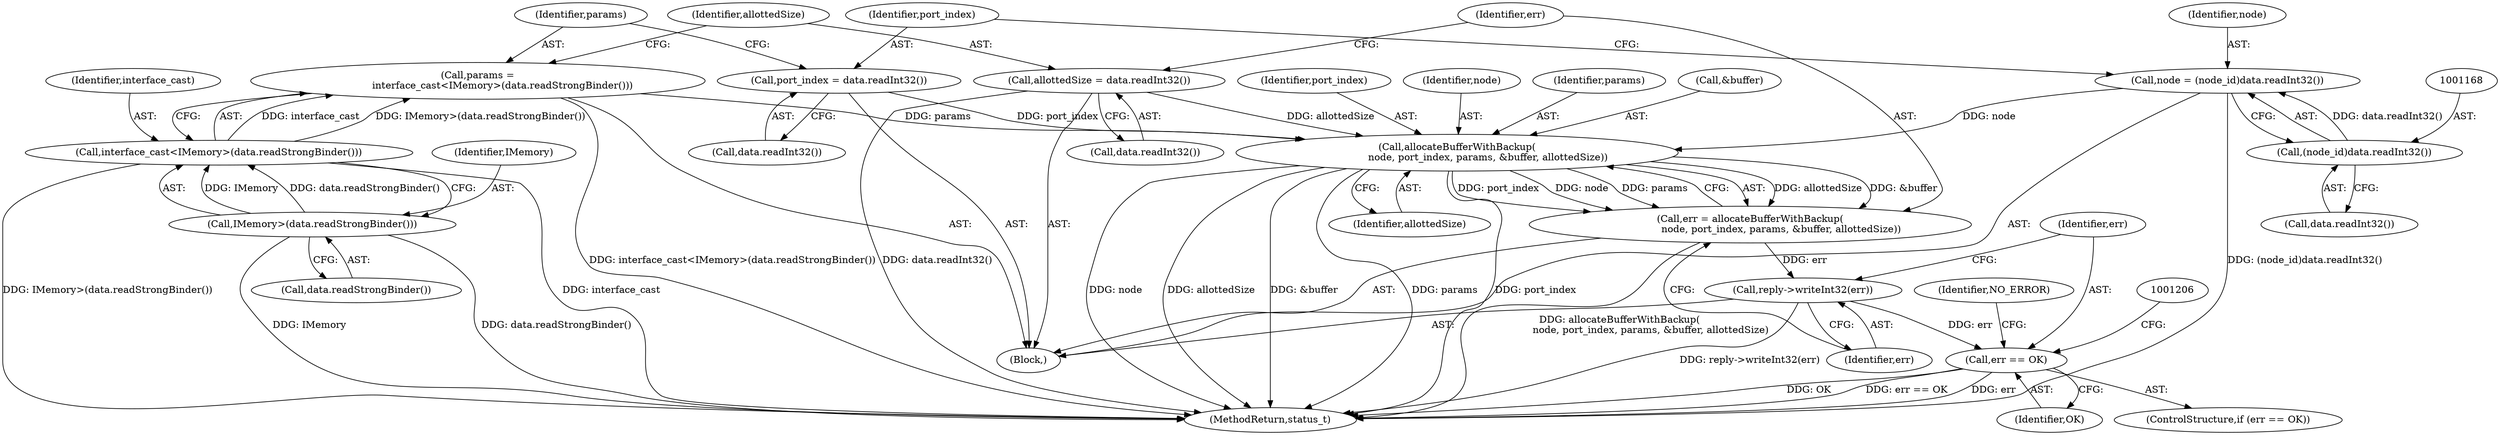 digraph "0_Android_db829699d3293f254a7387894303451a91278986@API" {
"1001190" [label="(Call,allocateBufferWithBackup(\n                    node, port_index, params, &buffer, allottedSize))"];
"1001165" [label="(Call,node = (node_id)data.readInt32())"];
"1001167" [label="(Call,(node_id)data.readInt32())"];
"1001171" [label="(Call,port_index = data.readInt32())"];
"1001175" [label="(Call,params =\n                interface_cast<IMemory>(data.readStrongBinder()))"];
"1001177" [label="(Call,interface_cast<IMemory>(data.readStrongBinder()))"];
"1001179" [label="(Call,IMemory>(data.readStrongBinder()))"];
"1001183" [label="(Call,allottedSize = data.readInt32())"];
"1001188" [label="(Call,err = allocateBufferWithBackup(\n                    node, port_index, params, &buffer, allottedSize))"];
"1001197" [label="(Call,reply->writeInt32(err))"];
"1001200" [label="(Call,err == OK)"];
"1001364" [label="(MethodReturn,status_t)"];
"1001177" [label="(Call,interface_cast<IMemory>(data.readStrongBinder()))"];
"1001192" [label="(Identifier,port_index)"];
"1001191" [label="(Identifier,node)"];
"1001180" [label="(Identifier,IMemory)"];
"1001159" [label="(Block,)"];
"1001175" [label="(Call,params =\n                interface_cast<IMemory>(data.readStrongBinder()))"];
"1001165" [label="(Call,node = (node_id)data.readInt32())"];
"1001197" [label="(Call,reply->writeInt32(err))"];
"1001209" [label="(Identifier,NO_ERROR)"];
"1001185" [label="(Call,data.readInt32())"];
"1001167" [label="(Call,(node_id)data.readInt32())"];
"1001181" [label="(Call,data.readStrongBinder())"];
"1001176" [label="(Identifier,params)"];
"1001178" [label="(Identifier,interface_cast)"];
"1001199" [label="(ControlStructure,if (err == OK))"];
"1001173" [label="(Call,data.readInt32())"];
"1001201" [label="(Identifier,err)"];
"1001189" [label="(Identifier,err)"];
"1001202" [label="(Identifier,OK)"];
"1001190" [label="(Call,allocateBufferWithBackup(\n                    node, port_index, params, &buffer, allottedSize))"];
"1001171" [label="(Call,port_index = data.readInt32())"];
"1001183" [label="(Call,allottedSize = data.readInt32())"];
"1001169" [label="(Call,data.readInt32())"];
"1001198" [label="(Identifier,err)"];
"1001172" [label="(Identifier,port_index)"];
"1001193" [label="(Identifier,params)"];
"1001166" [label="(Identifier,node)"];
"1001188" [label="(Call,err = allocateBufferWithBackup(\n                    node, port_index, params, &buffer, allottedSize))"];
"1001179" [label="(Call,IMemory>(data.readStrongBinder()))"];
"1001200" [label="(Call,err == OK)"];
"1001184" [label="(Identifier,allottedSize)"];
"1001196" [label="(Identifier,allottedSize)"];
"1001194" [label="(Call,&buffer)"];
"1001190" -> "1001188"  [label="AST: "];
"1001190" -> "1001196"  [label="CFG: "];
"1001191" -> "1001190"  [label="AST: "];
"1001192" -> "1001190"  [label="AST: "];
"1001193" -> "1001190"  [label="AST: "];
"1001194" -> "1001190"  [label="AST: "];
"1001196" -> "1001190"  [label="AST: "];
"1001188" -> "1001190"  [label="CFG: "];
"1001190" -> "1001364"  [label="DDG: port_index"];
"1001190" -> "1001364"  [label="DDG: node"];
"1001190" -> "1001364"  [label="DDG: allottedSize"];
"1001190" -> "1001364"  [label="DDG: &buffer"];
"1001190" -> "1001364"  [label="DDG: params"];
"1001190" -> "1001188"  [label="DDG: allottedSize"];
"1001190" -> "1001188"  [label="DDG: &buffer"];
"1001190" -> "1001188"  [label="DDG: port_index"];
"1001190" -> "1001188"  [label="DDG: node"];
"1001190" -> "1001188"  [label="DDG: params"];
"1001165" -> "1001190"  [label="DDG: node"];
"1001171" -> "1001190"  [label="DDG: port_index"];
"1001175" -> "1001190"  [label="DDG: params"];
"1001183" -> "1001190"  [label="DDG: allottedSize"];
"1001165" -> "1001159"  [label="AST: "];
"1001165" -> "1001167"  [label="CFG: "];
"1001166" -> "1001165"  [label="AST: "];
"1001167" -> "1001165"  [label="AST: "];
"1001172" -> "1001165"  [label="CFG: "];
"1001165" -> "1001364"  [label="DDG: (node_id)data.readInt32()"];
"1001167" -> "1001165"  [label="DDG: data.readInt32()"];
"1001167" -> "1001169"  [label="CFG: "];
"1001168" -> "1001167"  [label="AST: "];
"1001169" -> "1001167"  [label="AST: "];
"1001171" -> "1001159"  [label="AST: "];
"1001171" -> "1001173"  [label="CFG: "];
"1001172" -> "1001171"  [label="AST: "];
"1001173" -> "1001171"  [label="AST: "];
"1001176" -> "1001171"  [label="CFG: "];
"1001175" -> "1001159"  [label="AST: "];
"1001175" -> "1001177"  [label="CFG: "];
"1001176" -> "1001175"  [label="AST: "];
"1001177" -> "1001175"  [label="AST: "];
"1001184" -> "1001175"  [label="CFG: "];
"1001175" -> "1001364"  [label="DDG: interface_cast<IMemory>(data.readStrongBinder())"];
"1001177" -> "1001175"  [label="DDG: interface_cast"];
"1001177" -> "1001175"  [label="DDG: IMemory>(data.readStrongBinder())"];
"1001177" -> "1001179"  [label="CFG: "];
"1001178" -> "1001177"  [label="AST: "];
"1001179" -> "1001177"  [label="AST: "];
"1001177" -> "1001364"  [label="DDG: IMemory>(data.readStrongBinder())"];
"1001177" -> "1001364"  [label="DDG: interface_cast"];
"1001179" -> "1001177"  [label="DDG: IMemory"];
"1001179" -> "1001177"  [label="DDG: data.readStrongBinder()"];
"1001179" -> "1001181"  [label="CFG: "];
"1001180" -> "1001179"  [label="AST: "];
"1001181" -> "1001179"  [label="AST: "];
"1001179" -> "1001364"  [label="DDG: data.readStrongBinder()"];
"1001179" -> "1001364"  [label="DDG: IMemory"];
"1001183" -> "1001159"  [label="AST: "];
"1001183" -> "1001185"  [label="CFG: "];
"1001184" -> "1001183"  [label="AST: "];
"1001185" -> "1001183"  [label="AST: "];
"1001189" -> "1001183"  [label="CFG: "];
"1001183" -> "1001364"  [label="DDG: data.readInt32()"];
"1001188" -> "1001159"  [label="AST: "];
"1001189" -> "1001188"  [label="AST: "];
"1001198" -> "1001188"  [label="CFG: "];
"1001188" -> "1001364"  [label="DDG: allocateBufferWithBackup(\n                    node, port_index, params, &buffer, allottedSize)"];
"1001188" -> "1001197"  [label="DDG: err"];
"1001197" -> "1001159"  [label="AST: "];
"1001197" -> "1001198"  [label="CFG: "];
"1001198" -> "1001197"  [label="AST: "];
"1001201" -> "1001197"  [label="CFG: "];
"1001197" -> "1001364"  [label="DDG: reply->writeInt32(err)"];
"1001197" -> "1001200"  [label="DDG: err"];
"1001200" -> "1001199"  [label="AST: "];
"1001200" -> "1001202"  [label="CFG: "];
"1001201" -> "1001200"  [label="AST: "];
"1001202" -> "1001200"  [label="AST: "];
"1001206" -> "1001200"  [label="CFG: "];
"1001209" -> "1001200"  [label="CFG: "];
"1001200" -> "1001364"  [label="DDG: OK"];
"1001200" -> "1001364"  [label="DDG: err == OK"];
"1001200" -> "1001364"  [label="DDG: err"];
}
